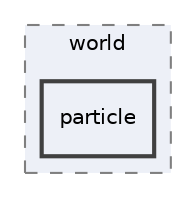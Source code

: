 digraph "particle"
{
 // INTERACTIVE_SVG=YES
 // LATEX_PDF_SIZE
  edge [fontname="Helvetica",fontsize="10",labelfontname="Helvetica",labelfontsize="10"];
  node [fontname="Helvetica",fontsize="10",shape=record];
  compound=true
  subgraph clusterdir_6826d79532171ff2338799cfd298b875 {
    graph [ bgcolor="#edf0f7", pencolor="grey50", style="filled,dashed,", label="world", fontname="Helvetica", fontsize="10", URL="dir_6826d79532171ff2338799cfd298b875.html"]
  dir_189d9121c2bb0ae382f01fce339361f3 [shape=box, label="particle", style="filled,bold,", fillcolor="#edf0f7", color="grey25", URL="dir_189d9121c2bb0ae382f01fce339361f3.html"];
  }
}
